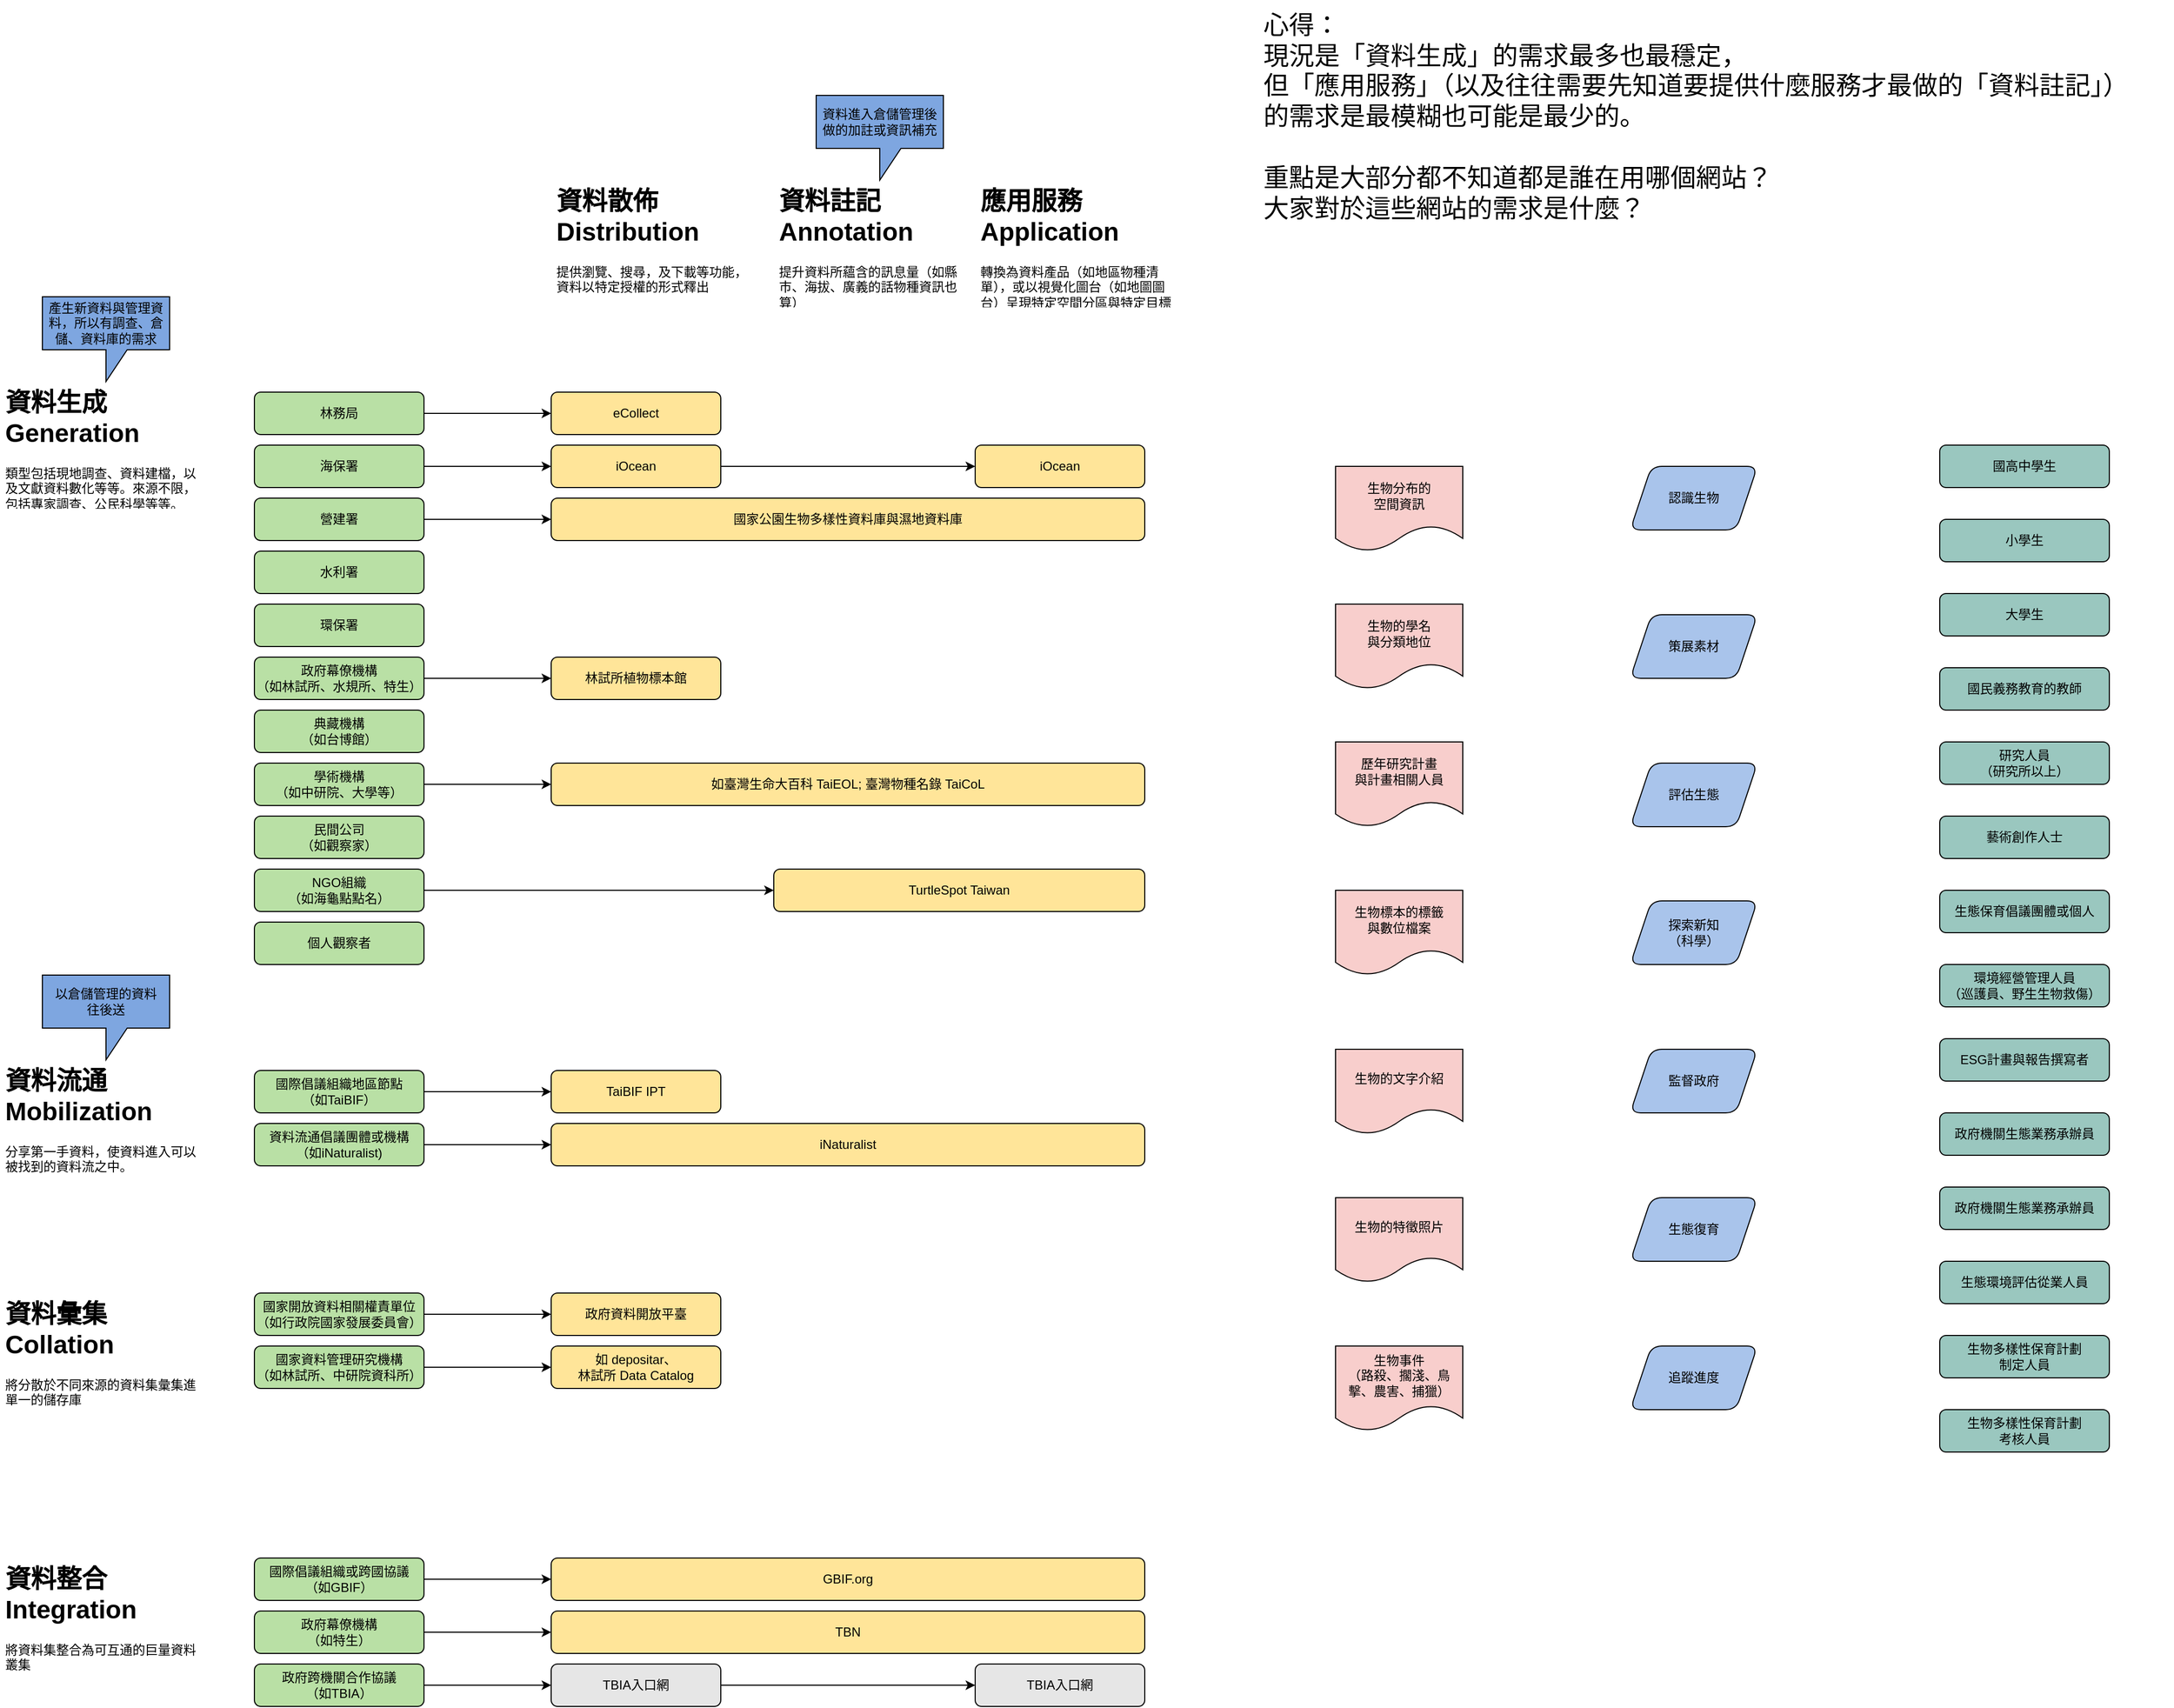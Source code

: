 <mxfile version="20.5.3" type="github">
  <diagram id="d1aW-126iCYcCsNvf53q" name="Page-1">
    <mxGraphModel dx="5920" dy="4779" grid="1" gridSize="10" guides="1" tooltips="1" connect="1" arrows="1" fold="1" page="1" pageScale="1" pageWidth="1169" pageHeight="827" math="0" shadow="0">
      <root>
        <mxCell id="0" />
        <mxCell id="1" parent="0" />
        <mxCell id="_H1rxt1VtTCo4OspMXnY-1" value="&lt;h1&gt;資料彙集&lt;br&gt;Collation&lt;/h1&gt;將分散於不同來源的資料集彙集進單一的儲存庫" style="text;html=1;strokeColor=none;fillColor=none;spacing=5;spacingTop=-20;whiteSpace=wrap;overflow=hidden;rounded=0;" vertex="1" parent="1">
          <mxGeometry x="30" y="-390" width="190" height="120" as="geometry" />
        </mxCell>
        <mxCell id="_H1rxt1VtTCo4OspMXnY-2" value="&lt;h1&gt;資料整合&lt;br&gt;Integration&lt;/h1&gt;&lt;p&gt;將資料集整合為可互通的巨量資料叢集&lt;/p&gt;" style="text;html=1;strokeColor=none;fillColor=none;spacing=5;spacingTop=-20;whiteSpace=wrap;overflow=hidden;rounded=0;" vertex="1" parent="1">
          <mxGeometry x="30" y="-140" width="190" height="120" as="geometry" />
        </mxCell>
        <mxCell id="_H1rxt1VtTCo4OspMXnY-3" value="&lt;h1&gt;應用服務&lt;br&gt;Application&lt;/h1&gt;&lt;p&gt;轉換為資料產品（如地區物種清單），或以視覺化圖台（如地圖圖台）呈現特定空間分區與特定目標物種的資料現況。&lt;/p&gt;" style="text;html=1;strokeColor=none;fillColor=none;spacing=5;spacingTop=-20;whiteSpace=wrap;overflow=hidden;rounded=0;" vertex="1" parent="1">
          <mxGeometry x="950" y="-1440" width="190" height="120" as="geometry" />
        </mxCell>
        <mxCell id="_H1rxt1VtTCo4OspMXnY-4" value="&lt;h1&gt;資料生成&lt;br&gt;Generation&lt;/h1&gt;&lt;p&gt;類型包括現地調查、資料建檔，以及文獻資料數化等等。來源不限，包括專家調查、公民科學等等。&lt;/p&gt;" style="text;html=1;strokeColor=none;fillColor=none;spacing=5;spacingTop=-20;whiteSpace=wrap;overflow=hidden;rounded=0;" vertex="1" parent="1">
          <mxGeometry x="30" y="-1250" width="190" height="120" as="geometry" />
        </mxCell>
        <mxCell id="_H1rxt1VtTCo4OspMXnY-6" value="&lt;h1&gt;資料散佈&lt;br&gt;Distribution&lt;/h1&gt;&lt;p&gt;提供瀏覽、搜尋，及下載等功能，資料以特定授權的形式釋出&lt;/p&gt;" style="text;html=1;strokeColor=none;fillColor=none;spacing=5;spacingTop=-20;whiteSpace=wrap;overflow=hidden;rounded=0;" vertex="1" parent="1">
          <mxGeometry x="550" y="-1440" width="190" height="120" as="geometry" />
        </mxCell>
        <mxCell id="_H1rxt1VtTCo4OspMXnY-11" value="產生新資料與管理資料，所以有調查、倉儲、資料庫的需求" style="shape=callout;whiteSpace=wrap;html=1;perimeter=calloutPerimeter;fillColor=#7EA6E0;" vertex="1" parent="1">
          <mxGeometry x="70" y="-1330" width="120" height="80" as="geometry" />
        </mxCell>
        <mxCell id="_H1rxt1VtTCo4OspMXnY-15" value="" style="group" vertex="1" connectable="0" parent="1">
          <mxGeometry x="760" y="-1520" width="190" height="200" as="geometry" />
        </mxCell>
        <mxCell id="_H1rxt1VtTCo4OspMXnY-7" value="&lt;h1&gt;資料註記&lt;br&gt;Annotation&lt;/h1&gt;&lt;p&gt;提升資料所蘊含的訊息量（如縣市、海拔、廣義的話物種資訊也算）&lt;/p&gt;" style="text;html=1;strokeColor=none;fillColor=none;spacing=5;spacingTop=-20;whiteSpace=wrap;overflow=hidden;rounded=0;" vertex="1" parent="_H1rxt1VtTCo4OspMXnY-15">
          <mxGeometry y="80" width="190" height="120" as="geometry" />
        </mxCell>
        <mxCell id="_H1rxt1VtTCo4OspMXnY-14" value="資料進入倉儲管理後做的加註或資訊補充" style="shape=callout;whiteSpace=wrap;html=1;perimeter=calloutPerimeter;fillColor=#7EA6E0;" vertex="1" parent="_H1rxt1VtTCo4OspMXnY-15">
          <mxGeometry x="40" width="120" height="80" as="geometry" />
        </mxCell>
        <mxCell id="_H1rxt1VtTCo4OspMXnY-19" value="" style="group" vertex="1" connectable="0" parent="1">
          <mxGeometry x="30" y="-690" width="190" height="200" as="geometry" />
        </mxCell>
        <mxCell id="_H1rxt1VtTCo4OspMXnY-5" value="&lt;h1&gt;資料流通&lt;br&gt;Mobilization&lt;/h1&gt;分享第一手資料，使資料進入可以被找到的資料流之中。&lt;p&gt;.&lt;/p&gt;" style="text;html=1;strokeColor=none;fillColor=none;spacing=5;spacingTop=-20;whiteSpace=wrap;overflow=hidden;rounded=0;" vertex="1" parent="_H1rxt1VtTCo4OspMXnY-19">
          <mxGeometry y="80" width="190" height="120" as="geometry" />
        </mxCell>
        <mxCell id="_H1rxt1VtTCo4OspMXnY-12" value="以倉儲管理的資料&lt;br&gt;往後送" style="shape=callout;whiteSpace=wrap;html=1;perimeter=calloutPerimeter;fillColor=#7EA6E0;" vertex="1" parent="_H1rxt1VtTCo4OspMXnY-19">
          <mxGeometry x="40" width="120" height="80" as="geometry" />
        </mxCell>
        <mxCell id="_H1rxt1VtTCo4OspMXnY-25" value="民間公司&lt;br&gt;（如觀察家）" style="rounded=1;whiteSpace=wrap;html=1;fillColor=#B9E0A5;" vertex="1" parent="1">
          <mxGeometry x="270" y="-840" width="160" height="40" as="geometry" />
        </mxCell>
        <mxCell id="_H1rxt1VtTCo4OspMXnY-55" style="edgeStyle=orthogonalEdgeStyle;rounded=0;orthogonalLoop=1;jettySize=auto;html=1;entryX=0;entryY=0.5;entryDx=0;entryDy=0;" edge="1" parent="1" source="_H1rxt1VtTCo4OspMXnY-16" target="_H1rxt1VtTCo4OspMXnY-54">
          <mxGeometry relative="1" as="geometry" />
        </mxCell>
        <mxCell id="_H1rxt1VtTCo4OspMXnY-16" value="林務局" style="rounded=1;whiteSpace=wrap;html=1;fillColor=#B9E0A5;" vertex="1" parent="1">
          <mxGeometry x="270" y="-1240" width="160" height="40" as="geometry" />
        </mxCell>
        <mxCell id="_H1rxt1VtTCo4OspMXnY-62" style="edgeStyle=orthogonalEdgeStyle;rounded=0;orthogonalLoop=1;jettySize=auto;html=1;exitX=1;exitY=0.5;exitDx=0;exitDy=0;entryX=0;entryY=0.5;entryDx=0;entryDy=0;fontFamily=Helvetica;fontSize=12;fontColor=default;" edge="1" parent="1" source="_H1rxt1VtTCo4OspMXnY-17" target="_H1rxt1VtTCo4OspMXnY-61">
          <mxGeometry relative="1" as="geometry" />
        </mxCell>
        <mxCell id="_H1rxt1VtTCo4OspMXnY-17" value="營建署" style="rounded=1;whiteSpace=wrap;html=1;fillColor=#B9E0A5;" vertex="1" parent="1">
          <mxGeometry x="270" y="-1140" width="160" height="40" as="geometry" />
        </mxCell>
        <mxCell id="_H1rxt1VtTCo4OspMXnY-58" style="edgeStyle=orthogonalEdgeStyle;rounded=0;orthogonalLoop=1;jettySize=auto;html=1;exitX=1;exitY=0.5;exitDx=0;exitDy=0;entryX=0;entryY=0.5;entryDx=0;entryDy=0;" edge="1" parent="1" source="_H1rxt1VtTCo4OspMXnY-18" target="_H1rxt1VtTCo4OspMXnY-56">
          <mxGeometry relative="1" as="geometry" />
        </mxCell>
        <mxCell id="_H1rxt1VtTCo4OspMXnY-18" value="海保署" style="rounded=1;whiteSpace=wrap;html=1;fillColor=#B9E0A5;" vertex="1" parent="1">
          <mxGeometry x="270" y="-1190" width="160" height="40" as="geometry" />
        </mxCell>
        <mxCell id="_H1rxt1VtTCo4OspMXnY-20" value="水利署" style="rounded=1;whiteSpace=wrap;html=1;fillColor=#B9E0A5;" vertex="1" parent="1">
          <mxGeometry x="270" y="-1090" width="160" height="40" as="geometry" />
        </mxCell>
        <mxCell id="_H1rxt1VtTCo4OspMXnY-21" value="典藏機構&lt;br&gt;（如台博館）" style="rounded=1;whiteSpace=wrap;html=1;fillColor=#B9E0A5;" vertex="1" parent="1">
          <mxGeometry x="270" y="-940" width="160" height="40" as="geometry" />
        </mxCell>
        <mxCell id="_H1rxt1VtTCo4OspMXnY-64" style="edgeStyle=orthogonalEdgeStyle;rounded=0;orthogonalLoop=1;jettySize=auto;html=1;exitX=1;exitY=0.5;exitDx=0;exitDy=0;fontFamily=Helvetica;fontSize=12;fontColor=default;" edge="1" parent="1" source="_H1rxt1VtTCo4OspMXnY-22" target="_H1rxt1VtTCo4OspMXnY-63">
          <mxGeometry relative="1" as="geometry" />
        </mxCell>
        <mxCell id="_H1rxt1VtTCo4OspMXnY-22" value="政府幕僚機構&lt;br&gt;（如林試所、水規所、特生）" style="rounded=1;whiteSpace=wrap;html=1;fillColor=#B9E0A5;" vertex="1" parent="1">
          <mxGeometry x="270" y="-990" width="160" height="40" as="geometry" />
        </mxCell>
        <mxCell id="_H1rxt1VtTCo4OspMXnY-86" style="edgeStyle=orthogonalEdgeStyle;rounded=0;orthogonalLoop=1;jettySize=auto;html=1;exitX=1;exitY=0.5;exitDx=0;exitDy=0;entryX=0;entryY=0.5;entryDx=0;entryDy=0;fontFamily=Helvetica;fontSize=12;fontColor=default;" edge="1" parent="1" source="_H1rxt1VtTCo4OspMXnY-23" target="_H1rxt1VtTCo4OspMXnY-85">
          <mxGeometry relative="1" as="geometry" />
        </mxCell>
        <mxCell id="_H1rxt1VtTCo4OspMXnY-23" value="學術機構&lt;br&gt;（如中研院、大學等）" style="rounded=1;whiteSpace=wrap;html=1;fillColor=#B9E0A5;" vertex="1" parent="1">
          <mxGeometry x="270" y="-890" width="160" height="40" as="geometry" />
        </mxCell>
        <mxCell id="_H1rxt1VtTCo4OspMXnY-26" value="環保署" style="rounded=1;whiteSpace=wrap;html=1;fillColor=#B9E0A5;" vertex="1" parent="1">
          <mxGeometry x="270" y="-1040" width="160" height="40" as="geometry" />
        </mxCell>
        <mxCell id="_H1rxt1VtTCo4OspMXnY-76" style="edgeStyle=orthogonalEdgeStyle;rounded=0;orthogonalLoop=1;jettySize=auto;html=1;exitX=1;exitY=0.5;exitDx=0;exitDy=0;entryX=0;entryY=0.5;entryDx=0;entryDy=0;fontFamily=Helvetica;fontSize=12;fontColor=default;" edge="1" parent="1" source="_H1rxt1VtTCo4OspMXnY-27" target="_H1rxt1VtTCo4OspMXnY-75">
          <mxGeometry relative="1" as="geometry" />
        </mxCell>
        <mxCell id="_H1rxt1VtTCo4OspMXnY-27" value="NGO組織&lt;br&gt;（如海龜點點名）" style="rounded=1;whiteSpace=wrap;html=1;fillColor=#B9E0A5;" vertex="1" parent="1">
          <mxGeometry x="270" y="-790" width="160" height="40" as="geometry" />
        </mxCell>
        <mxCell id="_H1rxt1VtTCo4OspMXnY-72" style="edgeStyle=orthogonalEdgeStyle;rounded=0;orthogonalLoop=1;jettySize=auto;html=1;exitX=1;exitY=0.5;exitDx=0;exitDy=0;entryX=0;entryY=0.5;entryDx=0;entryDy=0;fontFamily=Helvetica;fontSize=12;fontColor=default;" edge="1" parent="1" source="_H1rxt1VtTCo4OspMXnY-28" target="_H1rxt1VtTCo4OspMXnY-71">
          <mxGeometry relative="1" as="geometry" />
        </mxCell>
        <mxCell id="_H1rxt1VtTCo4OspMXnY-28" value="國際倡議組織地區節點&lt;br&gt;（如TaiBIF）" style="rounded=1;whiteSpace=wrap;html=1;fillColor=#B9E0A5;" vertex="1" parent="1">
          <mxGeometry x="270" y="-600" width="160" height="40" as="geometry" />
        </mxCell>
        <mxCell id="_H1rxt1VtTCo4OspMXnY-80" style="edgeStyle=orthogonalEdgeStyle;rounded=0;orthogonalLoop=1;jettySize=auto;html=1;exitX=1;exitY=0.5;exitDx=0;exitDy=0;entryX=0;entryY=0.5;entryDx=0;entryDy=0;fontFamily=Helvetica;fontSize=12;fontColor=default;" edge="1" parent="1" source="_H1rxt1VtTCo4OspMXnY-29" target="_H1rxt1VtTCo4OspMXnY-79">
          <mxGeometry relative="1" as="geometry" />
        </mxCell>
        <mxCell id="_H1rxt1VtTCo4OspMXnY-29" value="國家開放資料相關權責單位&lt;br&gt;（如行政院國家發展委員會）" style="rounded=1;whiteSpace=wrap;html=1;fillColor=#B9E0A5;" vertex="1" parent="1">
          <mxGeometry x="270" y="-390" width="160" height="40" as="geometry" />
        </mxCell>
        <mxCell id="_H1rxt1VtTCo4OspMXnY-87" style="edgeStyle=orthogonalEdgeStyle;rounded=0;orthogonalLoop=1;jettySize=auto;html=1;exitX=1;exitY=0.5;exitDx=0;exitDy=0;entryX=0;entryY=0.5;entryDx=0;entryDy=0;fontFamily=Helvetica;fontSize=12;fontColor=default;" edge="1" parent="1" source="_H1rxt1VtTCo4OspMXnY-30" target="_H1rxt1VtTCo4OspMXnY-66">
          <mxGeometry relative="1" as="geometry" />
        </mxCell>
        <mxCell id="_H1rxt1VtTCo4OspMXnY-30" value="政府幕僚機構&lt;br&gt;（如特生）" style="rounded=1;whiteSpace=wrap;html=1;fillColor=#B9E0A5;" vertex="1" parent="1">
          <mxGeometry x="270" y="-90" width="160" height="40" as="geometry" />
        </mxCell>
        <mxCell id="_H1rxt1VtTCo4OspMXnY-69" style="edgeStyle=orthogonalEdgeStyle;rounded=0;orthogonalLoop=1;jettySize=auto;html=1;exitX=1;exitY=0.5;exitDx=0;exitDy=0;entryX=0;entryY=0.5;entryDx=0;entryDy=0;fontFamily=Helvetica;fontSize=12;fontColor=default;" edge="1" parent="1" source="_H1rxt1VtTCo4OspMXnY-31" target="_H1rxt1VtTCo4OspMXnY-67">
          <mxGeometry relative="1" as="geometry" />
        </mxCell>
        <mxCell id="_H1rxt1VtTCo4OspMXnY-31" value="政府跨機關合作協議&lt;br&gt;（如TBIA）" style="rounded=1;whiteSpace=wrap;html=1;fillColor=#B9E0A5;" vertex="1" parent="1">
          <mxGeometry x="270" y="-40" width="160" height="40" as="geometry" />
        </mxCell>
        <mxCell id="_H1rxt1VtTCo4OspMXnY-82" style="edgeStyle=orthogonalEdgeStyle;rounded=0;orthogonalLoop=1;jettySize=auto;html=1;exitX=1;exitY=0.5;exitDx=0;exitDy=0;entryX=0;entryY=0.5;entryDx=0;entryDy=0;fontFamily=Helvetica;fontSize=12;fontColor=default;" edge="1" parent="1" source="_H1rxt1VtTCo4OspMXnY-48" target="_H1rxt1VtTCo4OspMXnY-81">
          <mxGeometry relative="1" as="geometry" />
        </mxCell>
        <mxCell id="_H1rxt1VtTCo4OspMXnY-48" value="國家資料管理研究機構&lt;br&gt;（如林試所、中研院資科所）" style="rounded=1;whiteSpace=wrap;html=1;fillColor=#B9E0A5;" vertex="1" parent="1">
          <mxGeometry x="270" y="-340" width="160" height="40" as="geometry" />
        </mxCell>
        <mxCell id="_H1rxt1VtTCo4OspMXnY-84" style="edgeStyle=orthogonalEdgeStyle;rounded=0;orthogonalLoop=1;jettySize=auto;html=1;exitX=1;exitY=0.5;exitDx=0;exitDy=0;entryX=0;entryY=0.5;entryDx=0;entryDy=0;fontFamily=Helvetica;fontSize=12;fontColor=default;" edge="1" parent="1" source="_H1rxt1VtTCo4OspMXnY-49" target="_H1rxt1VtTCo4OspMXnY-83">
          <mxGeometry relative="1" as="geometry" />
        </mxCell>
        <mxCell id="_H1rxt1VtTCo4OspMXnY-49" value="國際倡議組織或跨國協議&lt;br&gt;（如GBIF）" style="rounded=1;whiteSpace=wrap;html=1;fillColor=#B9E0A5;" vertex="1" parent="1">
          <mxGeometry x="270" y="-140" width="160" height="40" as="geometry" />
        </mxCell>
        <mxCell id="_H1rxt1VtTCo4OspMXnY-50" value="個人觀察者" style="rounded=1;whiteSpace=wrap;html=1;fillColor=#B9E0A5;" vertex="1" parent="1">
          <mxGeometry x="270" y="-740" width="160" height="40" as="geometry" />
        </mxCell>
        <mxCell id="_H1rxt1VtTCo4OspMXnY-74" style="edgeStyle=orthogonalEdgeStyle;rounded=0;orthogonalLoop=1;jettySize=auto;html=1;exitX=1;exitY=0.5;exitDx=0;exitDy=0;entryX=0;entryY=0.5;entryDx=0;entryDy=0;fontFamily=Helvetica;fontSize=12;fontColor=default;" edge="1" parent="1" source="_H1rxt1VtTCo4OspMXnY-51" target="_H1rxt1VtTCo4OspMXnY-73">
          <mxGeometry relative="1" as="geometry" />
        </mxCell>
        <mxCell id="_H1rxt1VtTCo4OspMXnY-51" value="資料流通倡議團體或機構&lt;br&gt;（如iNaturalist)" style="rounded=1;whiteSpace=wrap;html=1;fillColor=#B9E0A5;" vertex="1" parent="1">
          <mxGeometry x="270" y="-550" width="160" height="40" as="geometry" />
        </mxCell>
        <mxCell id="_H1rxt1VtTCo4OspMXnY-54" value="eCollect" style="rounded=1;whiteSpace=wrap;html=1;fillColor=#FFE599;" vertex="1" parent="1">
          <mxGeometry x="550" y="-1240" width="160" height="40" as="geometry" />
        </mxCell>
        <mxCell id="_H1rxt1VtTCo4OspMXnY-59" style="edgeStyle=orthogonalEdgeStyle;rounded=0;orthogonalLoop=1;jettySize=auto;html=1;exitX=1;exitY=0.5;exitDx=0;exitDy=0;entryX=0;entryY=0.5;entryDx=0;entryDy=0;" edge="1" parent="1" source="_H1rxt1VtTCo4OspMXnY-56" target="_H1rxt1VtTCo4OspMXnY-57">
          <mxGeometry relative="1" as="geometry" />
        </mxCell>
        <mxCell id="_H1rxt1VtTCo4OspMXnY-56" value="iOcean" style="rounded=1;whiteSpace=wrap;html=1;fillColor=#FFE599;" vertex="1" parent="1">
          <mxGeometry x="550" y="-1190" width="160" height="40" as="geometry" />
        </mxCell>
        <mxCell id="_H1rxt1VtTCo4OspMXnY-57" value="iOcean" style="rounded=1;whiteSpace=wrap;html=1;fillColor=#FFE599;" vertex="1" parent="1">
          <mxGeometry x="950" y="-1190" width="160" height="40" as="geometry" />
        </mxCell>
        <mxCell id="_H1rxt1VtTCo4OspMXnY-61" value="國家公園生物多樣性資料庫與濕地資料庫" style="rounded=1;whiteSpace=wrap;html=1;fillColor=#FFE599;" vertex="1" parent="1">
          <mxGeometry x="550" y="-1140" width="560" height="40" as="geometry" />
        </mxCell>
        <mxCell id="_H1rxt1VtTCo4OspMXnY-63" value="林試所植物標本館" style="rounded=1;whiteSpace=wrap;html=1;fillColor=#FFE599;" vertex="1" parent="1">
          <mxGeometry x="550" y="-990" width="160" height="40" as="geometry" />
        </mxCell>
        <mxCell id="_H1rxt1VtTCo4OspMXnY-66" value="TBN" style="rounded=1;whiteSpace=wrap;html=1;fillColor=#FFE599;" vertex="1" parent="1">
          <mxGeometry x="550" y="-90" width="560" height="40" as="geometry" />
        </mxCell>
        <mxCell id="_H1rxt1VtTCo4OspMXnY-70" style="edgeStyle=orthogonalEdgeStyle;rounded=0;orthogonalLoop=1;jettySize=auto;html=1;exitX=1;exitY=0.5;exitDx=0;exitDy=0;entryX=0;entryY=0.5;entryDx=0;entryDy=0;fontFamily=Helvetica;fontSize=12;fontColor=default;" edge="1" parent="1" source="_H1rxt1VtTCo4OspMXnY-67" target="_H1rxt1VtTCo4OspMXnY-68">
          <mxGeometry relative="1" as="geometry" />
        </mxCell>
        <mxCell id="_H1rxt1VtTCo4OspMXnY-67" value="TBIA入口網" style="rounded=1;whiteSpace=wrap;html=1;fillColor=#E6E6E6;" vertex="1" parent="1">
          <mxGeometry x="550" y="-40" width="160" height="40" as="geometry" />
        </mxCell>
        <mxCell id="_H1rxt1VtTCo4OspMXnY-68" value="TBIA入口網" style="rounded=1;whiteSpace=wrap;html=1;fillColor=#E6E6E6;" vertex="1" parent="1">
          <mxGeometry x="950" y="-40" width="160" height="40" as="geometry" />
        </mxCell>
        <mxCell id="_H1rxt1VtTCo4OspMXnY-71" value="TaiBIF IPT" style="rounded=1;whiteSpace=wrap;html=1;fillColor=#FFE599;" vertex="1" parent="1">
          <mxGeometry x="550" y="-600" width="160" height="40" as="geometry" />
        </mxCell>
        <mxCell id="_H1rxt1VtTCo4OspMXnY-73" value="iNaturalist" style="rounded=1;whiteSpace=wrap;html=1;fillColor=#FFE599;" vertex="1" parent="1">
          <mxGeometry x="550" y="-550" width="560" height="40" as="geometry" />
        </mxCell>
        <mxCell id="_H1rxt1VtTCo4OspMXnY-75" value="TurtleSpot Taiwan" style="rounded=1;whiteSpace=wrap;html=1;fillColor=#FFE599;" vertex="1" parent="1">
          <mxGeometry x="760" y="-790" width="350" height="40" as="geometry" />
        </mxCell>
        <mxCell id="_H1rxt1VtTCo4OspMXnY-79" value="政府資料開放平臺" style="rounded=1;whiteSpace=wrap;html=1;fillColor=#FFE599;" vertex="1" parent="1">
          <mxGeometry x="550" y="-390" width="160" height="40" as="geometry" />
        </mxCell>
        <UserObject label="如 depositar、&lt;br&gt;林試所 Data Catalog" link="https://metacat.tfri.gov.tw/tfri" id="_H1rxt1VtTCo4OspMXnY-81">
          <mxCell style="rounded=1;whiteSpace=wrap;html=1;fillColor=#FFE599;" vertex="1" parent="1">
            <mxGeometry x="550" y="-340" width="160" height="40" as="geometry" />
          </mxCell>
        </UserObject>
        <mxCell id="_H1rxt1VtTCo4OspMXnY-83" value="GBIF.org" style="rounded=1;whiteSpace=wrap;html=1;fillColor=#FFE599;" vertex="1" parent="1">
          <mxGeometry x="550" y="-140" width="560" height="40" as="geometry" />
        </mxCell>
        <mxCell id="_H1rxt1VtTCo4OspMXnY-85" value="如臺灣生命大百科 TaiEOL; 臺灣物種名錄 TaiCoL" style="rounded=1;whiteSpace=wrap;html=1;fillColor=#FFE599;" vertex="1" parent="1">
          <mxGeometry x="550" y="-890" width="560" height="40" as="geometry" />
        </mxCell>
        <mxCell id="_H1rxt1VtTCo4OspMXnY-89" value="&lt;font style=&quot;font-size: 24px;&quot;&gt;心得：&lt;br&gt;現況是「資料生成」的需求最多也最穩定，&lt;br&gt;但「應用服務」（以及往往需要先知道要提供什麼服務才最做的「資料註記」）&lt;br&gt;的需求是最模糊也可能是最少的。&lt;br&gt;&lt;br&gt;重點是大部分都不知道都是誰在用哪個網站？&lt;br&gt;大家對於這些網站的需求是什麼？&lt;br&gt;&lt;/font&gt;" style="text;html=1;align=left;verticalAlign=middle;resizable=0;points=[];autosize=1;strokeColor=none;fillColor=none;fontSize=12;fontFamily=Helvetica;fontColor=default;" vertex="1" parent="1">
          <mxGeometry x="1220" y="-1610" width="860" height="220" as="geometry" />
        </mxCell>
        <mxCell id="_H1rxt1VtTCo4OspMXnY-100" value="認識生物" style="shape=parallelogram;perimeter=parallelogramPerimeter;whiteSpace=wrap;html=1;fixedSize=1;rounded=1;strokeColor=default;fontFamily=Helvetica;fontSize=12;fontColor=default;fillColor=#A9C4EB;" vertex="1" parent="1">
          <mxGeometry x="1568" y="-1170" width="120" height="60" as="geometry" />
        </mxCell>
        <mxCell id="_H1rxt1VtTCo4OspMXnY-103" value="策展素材" style="shape=parallelogram;perimeter=parallelogramPerimeter;whiteSpace=wrap;html=1;fixedSize=1;rounded=1;strokeColor=default;fontFamily=Helvetica;fontSize=12;fontColor=default;fillColor=#A9C4EB;" vertex="1" parent="1">
          <mxGeometry x="1568" y="-1030" width="120" height="60" as="geometry" />
        </mxCell>
        <mxCell id="_H1rxt1VtTCo4OspMXnY-104" value="評估生態" style="shape=parallelogram;perimeter=parallelogramPerimeter;whiteSpace=wrap;html=1;fixedSize=1;rounded=1;strokeColor=default;fontFamily=Helvetica;fontSize=12;fontColor=default;fillColor=#A9C4EB;" vertex="1" parent="1">
          <mxGeometry x="1568" y="-890" width="120" height="60" as="geometry" />
        </mxCell>
        <mxCell id="_H1rxt1VtTCo4OspMXnY-106" value="探索新知&lt;br&gt;（科學）" style="shape=parallelogram;perimeter=parallelogramPerimeter;whiteSpace=wrap;html=1;fixedSize=1;rounded=1;strokeColor=default;fontFamily=Helvetica;fontSize=12;fontColor=default;fillColor=#A9C4EB;" vertex="1" parent="1">
          <mxGeometry x="1568" y="-760" width="120" height="60" as="geometry" />
        </mxCell>
        <mxCell id="_H1rxt1VtTCo4OspMXnY-107" value="監督政府" style="shape=parallelogram;perimeter=parallelogramPerimeter;whiteSpace=wrap;html=1;fixedSize=1;rounded=1;strokeColor=default;fontFamily=Helvetica;fontSize=12;fontColor=default;fillColor=#A9C4EB;" vertex="1" parent="1">
          <mxGeometry x="1568" y="-620" width="120" height="60" as="geometry" />
        </mxCell>
        <mxCell id="_H1rxt1VtTCo4OspMXnY-108" value="生物分布的&lt;br&gt;空間資訊" style="shape=document;whiteSpace=wrap;html=1;boundedLbl=1;rounded=1;strokeColor=default;fontFamily=Helvetica;fontSize=12;fontColor=default;fillColor=#F8CECC;" vertex="1" parent="1">
          <mxGeometry x="1290" y="-1170" width="120" height="80" as="geometry" />
        </mxCell>
        <mxCell id="_H1rxt1VtTCo4OspMXnY-109" value="生物的學名&lt;br&gt;與分類地位" style="shape=document;whiteSpace=wrap;html=1;boundedLbl=1;rounded=1;strokeColor=default;fontFamily=Helvetica;fontSize=12;fontColor=default;fillColor=#F8CECC;" vertex="1" parent="1">
          <mxGeometry x="1290" y="-1040" width="120" height="80" as="geometry" />
        </mxCell>
        <mxCell id="_H1rxt1VtTCo4OspMXnY-110" value="歷年研究計畫&lt;br&gt;與計畫相關人員" style="shape=document;whiteSpace=wrap;html=1;boundedLbl=1;rounded=1;strokeColor=default;fontFamily=Helvetica;fontSize=12;fontColor=default;fillColor=#F8CECC;" vertex="1" parent="1">
          <mxGeometry x="1290" y="-910" width="120" height="80" as="geometry" />
        </mxCell>
        <mxCell id="_H1rxt1VtTCo4OspMXnY-111" value="生物標本的標籤&lt;br&gt;與數位檔案" style="shape=document;whiteSpace=wrap;html=1;boundedLbl=1;rounded=1;strokeColor=default;fontFamily=Helvetica;fontSize=12;fontColor=default;fillColor=#F8CECC;" vertex="1" parent="1">
          <mxGeometry x="1290" y="-770" width="120" height="80" as="geometry" />
        </mxCell>
        <mxCell id="_H1rxt1VtTCo4OspMXnY-112" value="生物的文字介紹" style="shape=document;whiteSpace=wrap;html=1;boundedLbl=1;rounded=1;strokeColor=default;fontFamily=Helvetica;fontSize=12;fontColor=default;fillColor=#F8CECC;" vertex="1" parent="1">
          <mxGeometry x="1290" y="-620" width="120" height="80" as="geometry" />
        </mxCell>
        <mxCell id="_H1rxt1VtTCo4OspMXnY-113" value="生態復育" style="shape=parallelogram;perimeter=parallelogramPerimeter;whiteSpace=wrap;html=1;fixedSize=1;rounded=1;strokeColor=default;fontFamily=Helvetica;fontSize=12;fontColor=default;fillColor=#A9C4EB;" vertex="1" parent="1">
          <mxGeometry x="1568" y="-480" width="120" height="60" as="geometry" />
        </mxCell>
        <mxCell id="_H1rxt1VtTCo4OspMXnY-114" value="追蹤進度" style="shape=parallelogram;perimeter=parallelogramPerimeter;whiteSpace=wrap;html=1;fixedSize=1;rounded=1;strokeColor=default;fontFamily=Helvetica;fontSize=12;fontColor=default;fillColor=#A9C4EB;" vertex="1" parent="1">
          <mxGeometry x="1568" y="-340" width="120" height="60" as="geometry" />
        </mxCell>
        <mxCell id="_H1rxt1VtTCo4OspMXnY-115" value="生物的特徵照片" style="shape=document;whiteSpace=wrap;html=1;boundedLbl=1;rounded=1;strokeColor=default;fontFamily=Helvetica;fontSize=12;fontColor=default;fillColor=#F8CECC;" vertex="1" parent="1">
          <mxGeometry x="1290" y="-480" width="120" height="80" as="geometry" />
        </mxCell>
        <mxCell id="_H1rxt1VtTCo4OspMXnY-116" value="生物事件&lt;br&gt;（路殺、擱淺、鳥擊、農害、捕獵）" style="shape=document;whiteSpace=wrap;html=1;boundedLbl=1;rounded=1;strokeColor=default;fontFamily=Helvetica;fontSize=12;fontColor=default;fillColor=#F8CECC;" vertex="1" parent="1">
          <mxGeometry x="1290" y="-340" width="120" height="80" as="geometry" />
        </mxCell>
        <mxCell id="_H1rxt1VtTCo4OspMXnY-118" value="國高中學生" style="rounded=1;whiteSpace=wrap;html=1;fillColor=#9AC7BF;" vertex="1" parent="1">
          <mxGeometry x="1860" y="-1190" width="160" height="40" as="geometry" />
        </mxCell>
        <mxCell id="_H1rxt1VtTCo4OspMXnY-119" value="小學生" style="rounded=1;whiteSpace=wrap;html=1;fillColor=#9AC7BF;" vertex="1" parent="1">
          <mxGeometry x="1860" y="-1120" width="160" height="40" as="geometry" />
        </mxCell>
        <mxCell id="_H1rxt1VtTCo4OspMXnY-121" value="大學生" style="rounded=1;whiteSpace=wrap;html=1;fillColor=#9AC7BF;" vertex="1" parent="1">
          <mxGeometry x="1860" y="-1050" width="160" height="40" as="geometry" />
        </mxCell>
        <mxCell id="_H1rxt1VtTCo4OspMXnY-122" value="國民義務教育的教師" style="rounded=1;whiteSpace=wrap;html=1;fillColor=#9AC7BF;" vertex="1" parent="1">
          <mxGeometry x="1860" y="-980" width="160" height="40" as="geometry" />
        </mxCell>
        <mxCell id="_H1rxt1VtTCo4OspMXnY-123" value="研究人員&lt;br&gt;（研究所以上）" style="rounded=1;whiteSpace=wrap;html=1;fillColor=#9AC7BF;" vertex="1" parent="1">
          <mxGeometry x="1860" y="-910" width="160" height="40" as="geometry" />
        </mxCell>
        <mxCell id="_H1rxt1VtTCo4OspMXnY-124" value="藝術創作人士" style="rounded=1;whiteSpace=wrap;html=1;fillColor=#9AC7BF;" vertex="1" parent="1">
          <mxGeometry x="1860" y="-840" width="160" height="40" as="geometry" />
        </mxCell>
        <mxCell id="_H1rxt1VtTCo4OspMXnY-125" value="生態保育倡議團體或個人" style="rounded=1;whiteSpace=wrap;html=1;fillColor=#9AC7BF;" vertex="1" parent="1">
          <mxGeometry x="1860" y="-770" width="160" height="40" as="geometry" />
        </mxCell>
        <mxCell id="_H1rxt1VtTCo4OspMXnY-126" value="環境經營管理人員&lt;br&gt;（巡護員、野生生物救傷）" style="rounded=1;whiteSpace=wrap;html=1;fillColor=#9AC7BF;" vertex="1" parent="1">
          <mxGeometry x="1860" y="-700" width="160" height="40" as="geometry" />
        </mxCell>
        <mxCell id="_H1rxt1VtTCo4OspMXnY-127" value="ESG計畫與報告撰寫者" style="rounded=1;whiteSpace=wrap;html=1;fillColor=#9AC7BF;" vertex="1" parent="1">
          <mxGeometry x="1860" y="-630" width="160" height="40" as="geometry" />
        </mxCell>
        <mxCell id="_H1rxt1VtTCo4OspMXnY-128" value="政府機關生態業務承辦員" style="rounded=1;whiteSpace=wrap;html=1;fillColor=#9AC7BF;" vertex="1" parent="1">
          <mxGeometry x="1860" y="-560" width="160" height="40" as="geometry" />
        </mxCell>
        <mxCell id="_H1rxt1VtTCo4OspMXnY-130" value="政府機關生態業務承辦員" style="rounded=1;whiteSpace=wrap;html=1;fillColor=#9AC7BF;" vertex="1" parent="1">
          <mxGeometry x="1860" y="-490" width="160" height="40" as="geometry" />
        </mxCell>
        <mxCell id="_H1rxt1VtTCo4OspMXnY-131" value="生態環境評估從業人員" style="rounded=1;whiteSpace=wrap;html=1;fillColor=#9AC7BF;" vertex="1" parent="1">
          <mxGeometry x="1860" y="-420" width="160" height="40" as="geometry" />
        </mxCell>
        <mxCell id="_H1rxt1VtTCo4OspMXnY-132" value="生物多樣性保育計劃&lt;br&gt;制定人員" style="rounded=1;whiteSpace=wrap;html=1;fillColor=#9AC7BF;" vertex="1" parent="1">
          <mxGeometry x="1860" y="-350" width="160" height="40" as="geometry" />
        </mxCell>
        <mxCell id="_H1rxt1VtTCo4OspMXnY-133" value="生物多樣性保育計劃&lt;br&gt;考核人員" style="rounded=1;whiteSpace=wrap;html=1;fillColor=#9AC7BF;" vertex="1" parent="1">
          <mxGeometry x="1860" y="-280" width="160" height="40" as="geometry" />
        </mxCell>
      </root>
    </mxGraphModel>
  </diagram>
</mxfile>
